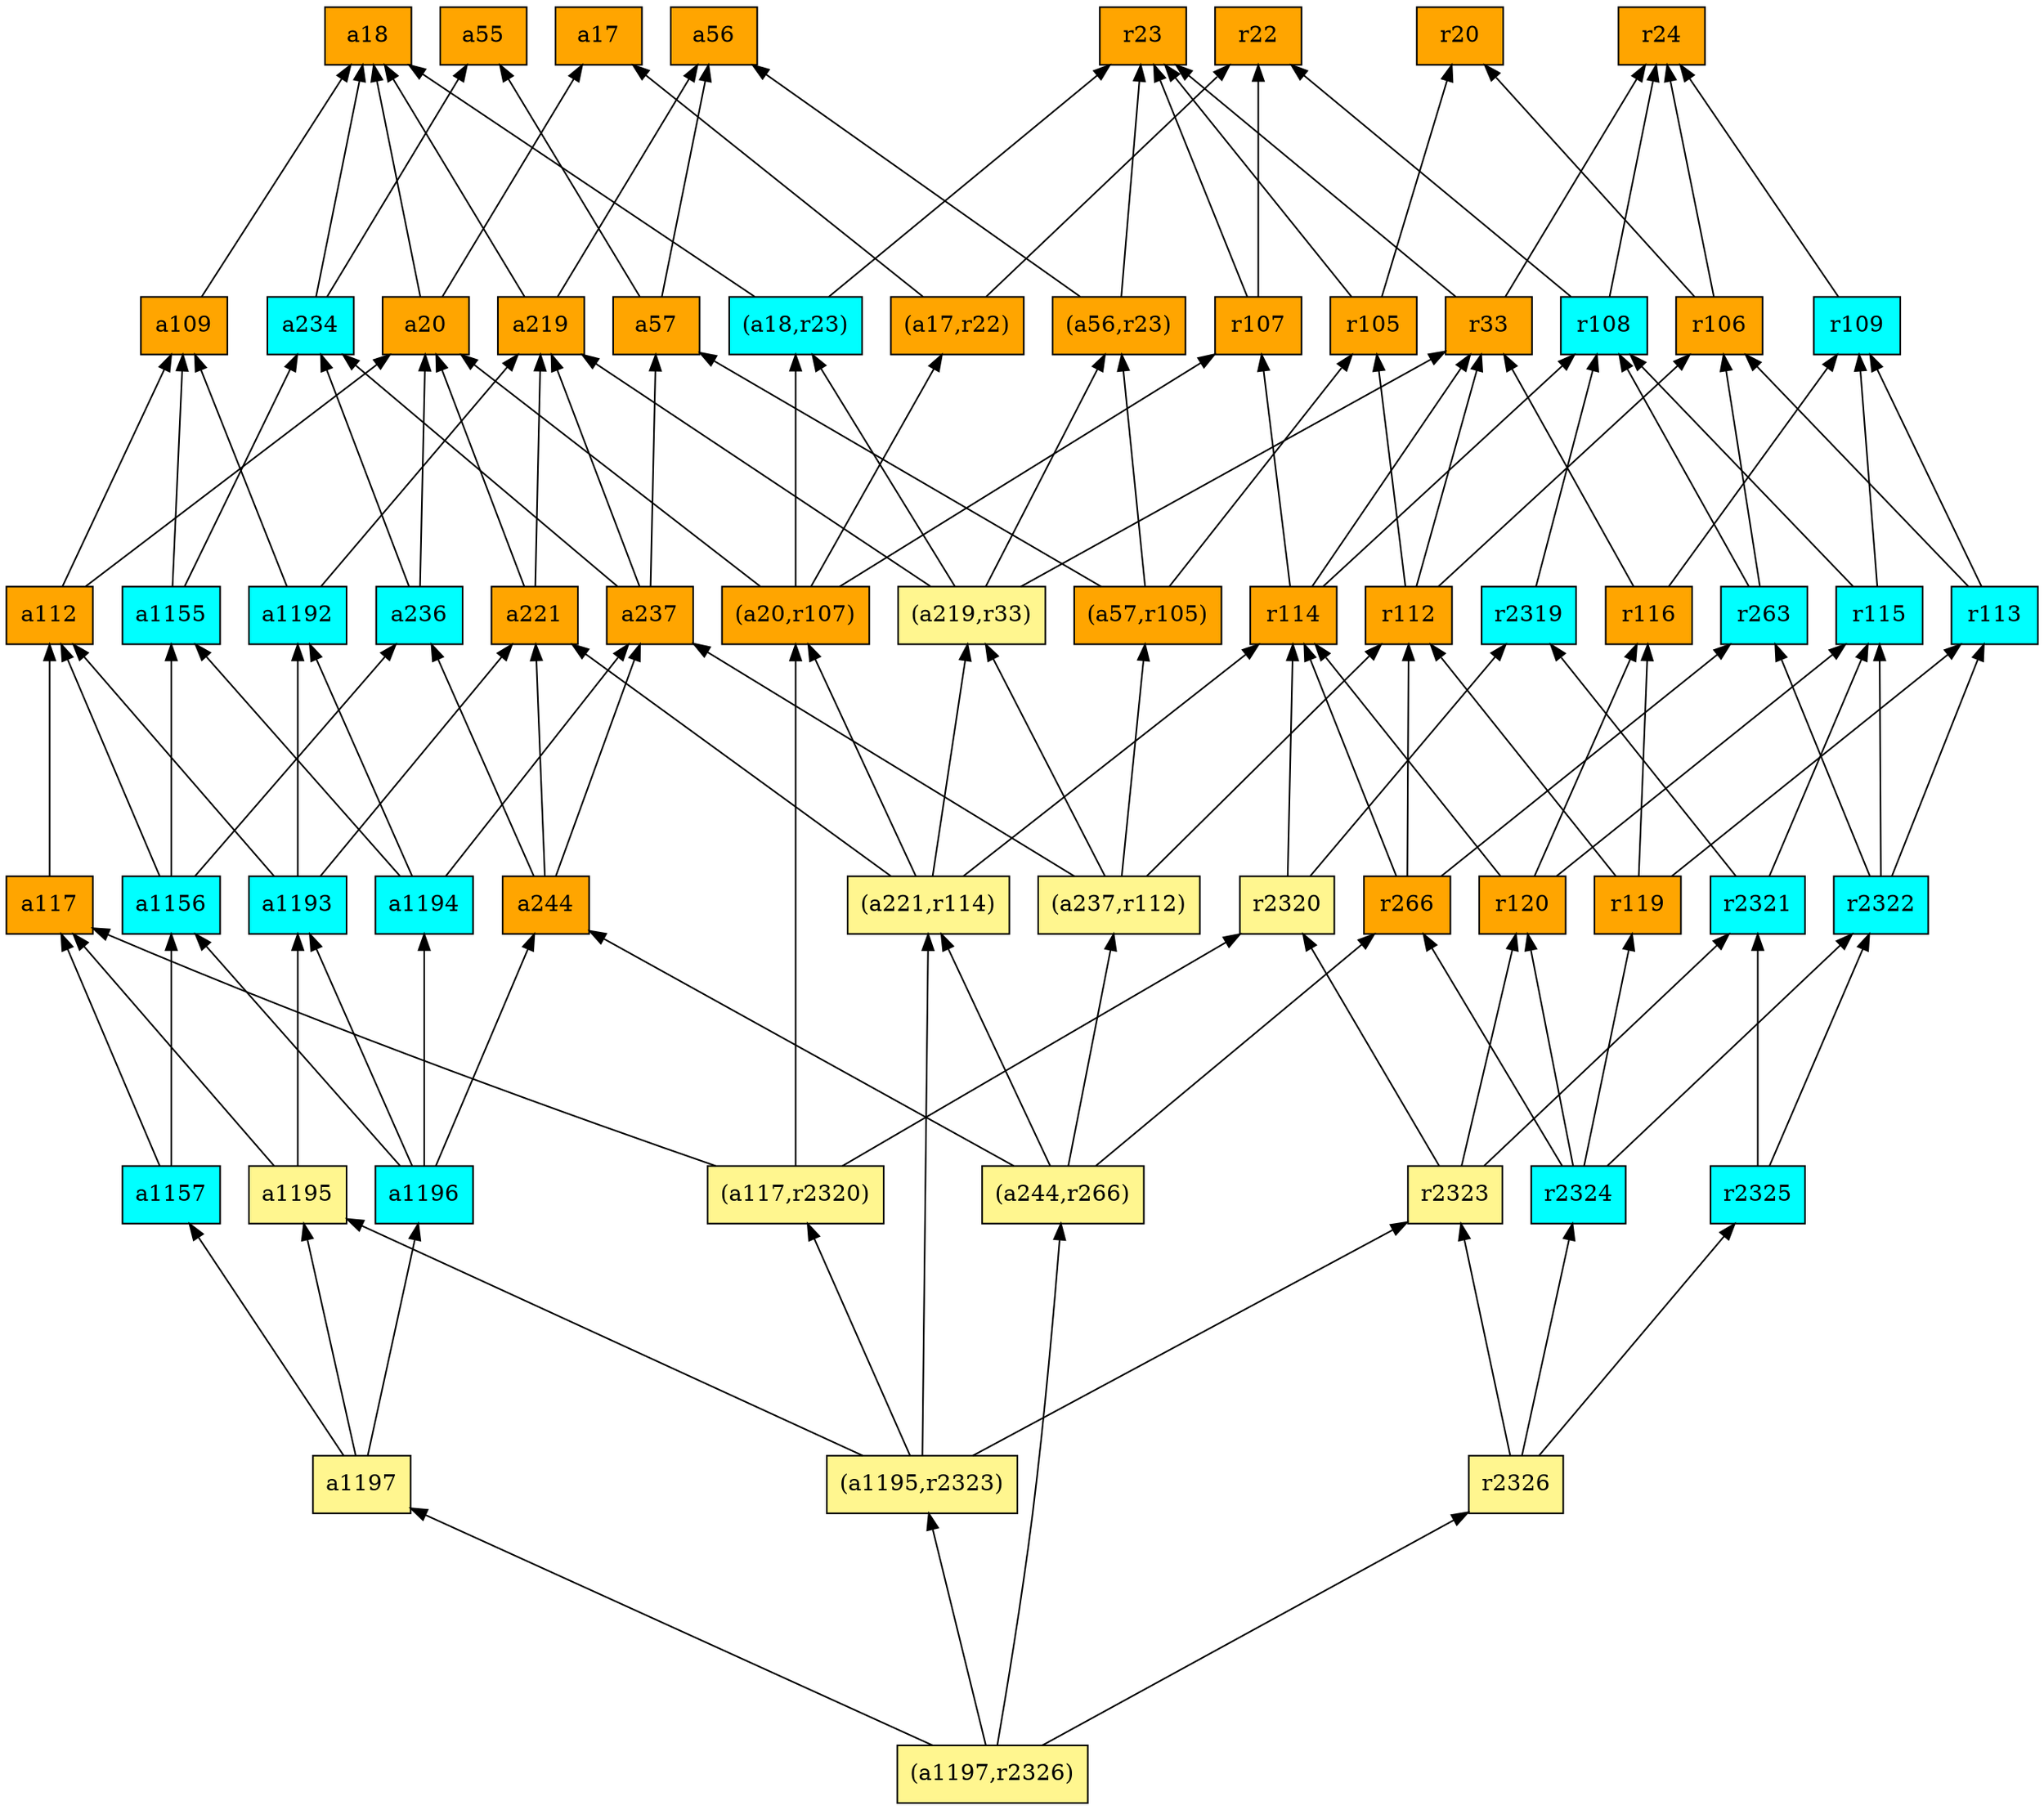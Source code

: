 digraph G {
rankdir=BT;ranksep="2.0";
"r266" [shape=record,fillcolor=orange,style=filled,label="{r266}"];
"(a56,r23)" [shape=record,fillcolor=orange,style=filled,label="{(a56,r23)}"];
"r2321" [shape=record,fillcolor=cyan,style=filled,label="{r2321}"];
"a1195" [shape=record,fillcolor=khaki1,style=filled,label="{a1195}"];
"r2320" [shape=record,fillcolor=khaki1,style=filled,label="{r2320}"];
"a1194" [shape=record,fillcolor=cyan,style=filled,label="{a1194}"];
"a221" [shape=record,fillcolor=orange,style=filled,label="{a221}"];
"a57" [shape=record,fillcolor=orange,style=filled,label="{a57}"];
"r107" [shape=record,fillcolor=orange,style=filled,label="{r107}"];
"r105" [shape=record,fillcolor=orange,style=filled,label="{r105}"];
"r115" [shape=record,fillcolor=cyan,style=filled,label="{r115}"];
"r114" [shape=record,fillcolor=orange,style=filled,label="{r114}"];
"a109" [shape=record,fillcolor=orange,style=filled,label="{a109}"];
"r2323" [shape=record,fillcolor=khaki1,style=filled,label="{r2323}"];
"a219" [shape=record,fillcolor=orange,style=filled,label="{a219}"];
"r2319" [shape=record,fillcolor=cyan,style=filled,label="{r2319}"];
"a1197" [shape=record,fillcolor=khaki1,style=filled,label="{a1197}"];
"a112" [shape=record,fillcolor=orange,style=filled,label="{a112}"];
"r263" [shape=record,fillcolor=cyan,style=filled,label="{r263}"];
"(a237,r112)" [shape=record,fillcolor=khaki1,style=filled,label="{(a237,r112)}"];
"r116" [shape=record,fillcolor=orange,style=filled,label="{r116}"];
"r120" [shape=record,fillcolor=orange,style=filled,label="{r120}"];
"a20" [shape=record,fillcolor=orange,style=filled,label="{a20}"];
"r24" [shape=record,fillcolor=orange,style=filled,label="{r24}"];
"a55" [shape=record,fillcolor=orange,style=filled,label="{a55}"];
"a1157" [shape=record,fillcolor=cyan,style=filled,label="{a1157}"];
"r33" [shape=record,fillcolor=orange,style=filled,label="{r33}"];
"(a18,r23)" [shape=record,fillcolor=cyan,style=filled,label="{(a18,r23)}"];
"a1193" [shape=record,fillcolor=cyan,style=filled,label="{a1193}"];
"r2324" [shape=record,fillcolor=cyan,style=filled,label="{r2324}"];
"r2322" [shape=record,fillcolor=cyan,style=filled,label="{r2322}"];
"r108" [shape=record,fillcolor=cyan,style=filled,label="{r108}"];
"(a219,r33)" [shape=record,fillcolor=khaki1,style=filled,label="{(a219,r33)}"];
"(a221,r114)" [shape=record,fillcolor=khaki1,style=filled,label="{(a221,r114)}"];
"r112" [shape=record,fillcolor=orange,style=filled,label="{r112}"];
"r106" [shape=record,fillcolor=orange,style=filled,label="{r106}"];
"r22" [shape=record,fillcolor=orange,style=filled,label="{r22}"];
"(a117,r2320)" [shape=record,fillcolor=khaki1,style=filled,label="{(a117,r2320)}"];
"a1155" [shape=record,fillcolor=cyan,style=filled,label="{a1155}"];
"a1156" [shape=record,fillcolor=cyan,style=filled,label="{a1156}"];
"a56" [shape=record,fillcolor=orange,style=filled,label="{a56}"];
"a244" [shape=record,fillcolor=orange,style=filled,label="{a244}"];
"a1196" [shape=record,fillcolor=cyan,style=filled,label="{a1196}"];
"a17" [shape=record,fillcolor=orange,style=filled,label="{a17}"];
"(a244,r266)" [shape=record,fillcolor=khaki1,style=filled,label="{(a244,r266)}"];
"r113" [shape=record,fillcolor=cyan,style=filled,label="{r113}"];
"r119" [shape=record,fillcolor=orange,style=filled,label="{r119}"];
"r2326" [shape=record,fillcolor=khaki1,style=filled,label="{r2326}"];
"a18" [shape=record,fillcolor=orange,style=filled,label="{a18}"];
"(a17,r22)" [shape=record,fillcolor=orange,style=filled,label="{(a17,r22)}"];
"a236" [shape=record,fillcolor=cyan,style=filled,label="{a236}"];
"a237" [shape=record,fillcolor=orange,style=filled,label="{a237}"];
"(a57,r105)" [shape=record,fillcolor=orange,style=filled,label="{(a57,r105)}"];
"a234" [shape=record,fillcolor=cyan,style=filled,label="{a234}"];
"r23" [shape=record,fillcolor=orange,style=filled,label="{r23}"];
"a117" [shape=record,fillcolor=orange,style=filled,label="{a117}"];
"r20" [shape=record,fillcolor=orange,style=filled,label="{r20}"];
"r109" [shape=record,fillcolor=cyan,style=filled,label="{r109}"];
"r2325" [shape=record,fillcolor=cyan,style=filled,label="{r2325}"];
"(a1197,r2326)" [shape=record,fillcolor=khaki1,style=filled,label="{(a1197,r2326)}"];
"(a1195,r2323)" [shape=record,fillcolor=khaki1,style=filled,label="{(a1195,r2323)}"];
"(a20,r107)" [shape=record,fillcolor=orange,style=filled,label="{(a20,r107)}"];
"a1192" [shape=record,fillcolor=cyan,style=filled,label="{a1192}"];
"r266" -> "r114"
"r266" -> "r263"
"r266" -> "r112"
"(a56,r23)" -> "a56"
"(a56,r23)" -> "r23"
"r2321" -> "r115"
"r2321" -> "r2319"
"a1195" -> "a117"
"a1195" -> "a1193"
"r2320" -> "r114"
"r2320" -> "r2319"
"a1194" -> "a237"
"a1194" -> "a1155"
"a1194" -> "a1192"
"a221" -> "a20"
"a221" -> "a219"
"a57" -> "a56"
"a57" -> "a55"
"r107" -> "r23"
"r107" -> "r22"
"r105" -> "r20"
"r105" -> "r23"
"r115" -> "r109"
"r115" -> "r108"
"r114" -> "r107"
"r114" -> "r33"
"r114" -> "r108"
"a109" -> "a18"
"r2323" -> "r2321"
"r2323" -> "r120"
"r2323" -> "r2320"
"a219" -> "a56"
"a219" -> "a18"
"r2319" -> "r108"
"a1197" -> "a1195"
"a1197" -> "a1157"
"a1197" -> "a1196"
"a112" -> "a109"
"a112" -> "a20"
"r263" -> "r106"
"r263" -> "r108"
"(a237,r112)" -> "a237"
"(a237,r112)" -> "(a57,r105)"
"(a237,r112)" -> "(a219,r33)"
"(a237,r112)" -> "r112"
"r116" -> "r109"
"r116" -> "r33"
"r120" -> "r116"
"r120" -> "r115"
"r120" -> "r114"
"a20" -> "a18"
"a20" -> "a17"
"a1157" -> "a117"
"a1157" -> "a1156"
"r33" -> "r24"
"r33" -> "r23"
"(a18,r23)" -> "a18"
"(a18,r23)" -> "r23"
"a1193" -> "a221"
"a1193" -> "a1192"
"a1193" -> "a112"
"r2324" -> "r266"
"r2324" -> "r120"
"r2324" -> "r2322"
"r2324" -> "r119"
"r2322" -> "r115"
"r2322" -> "r113"
"r2322" -> "r263"
"r108" -> "r24"
"r108" -> "r22"
"(a219,r33)" -> "(a56,r23)"
"(a219,r33)" -> "(a18,r23)"
"(a219,r33)" -> "a219"
"(a219,r33)" -> "r33"
"(a221,r114)" -> "(a219,r33)"
"(a221,r114)" -> "a221"
"(a221,r114)" -> "r114"
"(a221,r114)" -> "(a20,r107)"
"r112" -> "r106"
"r112" -> "r105"
"r112" -> "r33"
"r106" -> "r20"
"r106" -> "r24"
"(a117,r2320)" -> "r2320"
"(a117,r2320)" -> "a117"
"(a117,r2320)" -> "(a20,r107)"
"a1155" -> "a109"
"a1155" -> "a234"
"a1156" -> "a1155"
"a1156" -> "a112"
"a1156" -> "a236"
"a244" -> "a237"
"a244" -> "a221"
"a244" -> "a236"
"a1196" -> "a1194"
"a1196" -> "a1193"
"a1196" -> "a1156"
"a1196" -> "a244"
"(a244,r266)" -> "r266"
"(a244,r266)" -> "a244"
"(a244,r266)" -> "(a221,r114)"
"(a244,r266)" -> "(a237,r112)"
"r113" -> "r106"
"r113" -> "r109"
"r119" -> "r116"
"r119" -> "r113"
"r119" -> "r112"
"r2326" -> "r2323"
"r2326" -> "r2324"
"r2326" -> "r2325"
"(a17,r22)" -> "a17"
"(a17,r22)" -> "r22"
"a236" -> "a234"
"a236" -> "a20"
"a237" -> "a234"
"a237" -> "a57"
"a237" -> "a219"
"(a57,r105)" -> "(a56,r23)"
"(a57,r105)" -> "a57"
"(a57,r105)" -> "r105"
"a234" -> "a55"
"a234" -> "a18"
"a117" -> "a112"
"r109" -> "r24"
"r2325" -> "r2321"
"r2325" -> "r2322"
"(a1197,r2326)" -> "(a244,r266)"
"(a1197,r2326)" -> "r2326"
"(a1197,r2326)" -> "(a1195,r2323)"
"(a1197,r2326)" -> "a1197"
"(a1195,r2323)" -> "a1195"
"(a1195,r2323)" -> "(a117,r2320)"
"(a1195,r2323)" -> "r2323"
"(a1195,r2323)" -> "(a221,r114)"
"(a20,r107)" -> "a20"
"(a20,r107)" -> "r107"
"(a20,r107)" -> "(a18,r23)"
"(a20,r107)" -> "(a17,r22)"
"a1192" -> "a109"
"a1192" -> "a219"
}